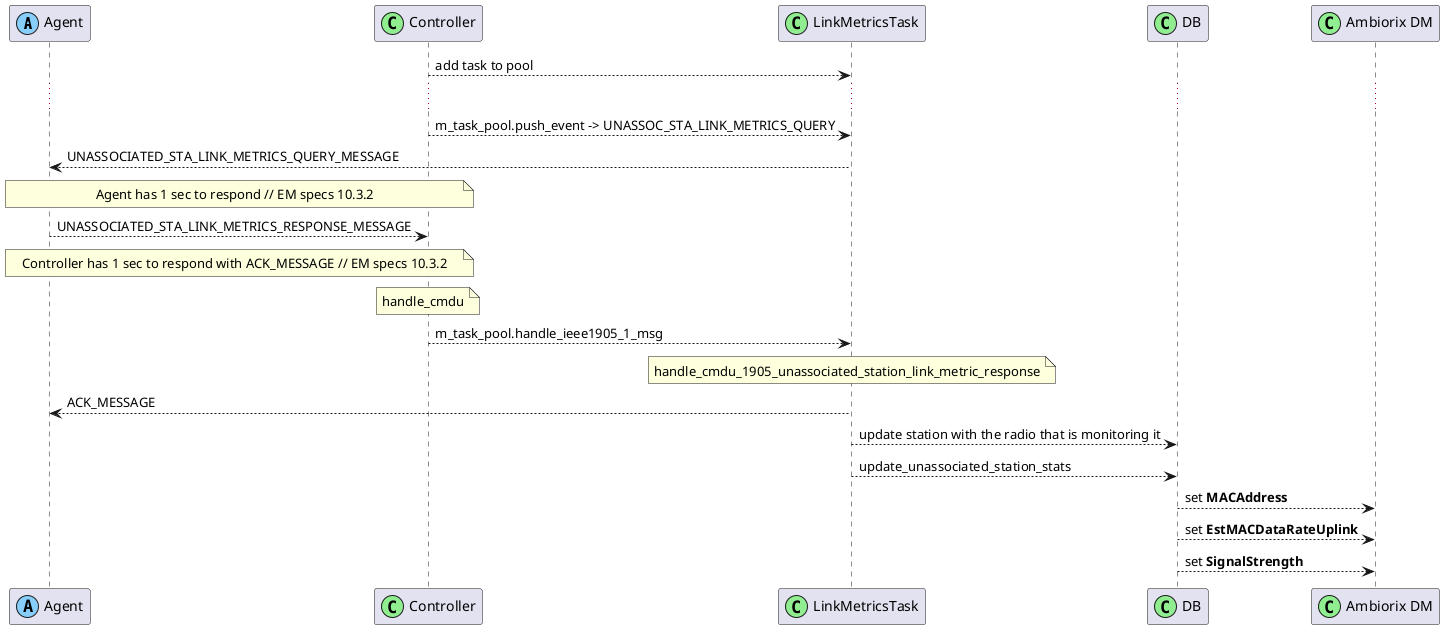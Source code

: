 ' Sequence define how Unassociated STA link metrics is processed from Controller+LinkMetricsTask viewpoint
' Controller+LinkMetricsTask

' Data Model path: Device.WiFi.DataElements.Network.Device.{i}.Radio.{i}.BSS.{i}.UnassociatedSTA.{i}.

@startuml

!define AGENT_COLOR LightSkyBlue
!define CONTROLLER_COLOR LightGreen

participant Agent as Agent << (A, AGENT_COLOR) >>
participant Controller as Controller << (C, CONTROLLER_COLOR) >>
participant LinkMetricsTask as LMT << (C, CONTROLLER_COLOR) >>
participant DB as DB << (C, CONTROLLER_COLOR) >>
participant Ambiorix as "Ambiorix DM" << (C, CONTROLLER_COLOR) >>

Controller --> LMT : add task to pool
...
Controller --> LMT : m_task_pool.push_event -> UNASSOC_STA_LINK_METRICS_QUERY
LMT --> Agent : UNASSOCIATED_STA_LINK_METRICS_QUERY_MESSAGE
note over Controller, Agent : Agent has 1 sec to respond // EM specs 10.3.2

Agent --> Controller : UNASSOCIATED_STA_LINK_METRICS_RESPONSE_MESSAGE
note over Controller, Agent : Controller has 1 sec to respond with ACK_MESSAGE // EM specs 10.3.2

note over Controller : handle_cmdu
Controller --> LMT: m_task_pool.handle_ieee1905_1_msg
note over LMT : handle_cmdu_1905_unassociated_station_link_metric_response
LMT --> Agent : ACK_MESSAGE
LMT --> DB : update station with the radio that is monitoring it
LMT --> DB : update_unassociated_station_stats

DB --> Ambiorix : set **MACAddress**
DB --> Ambiorix : set **EstMACDataRateUplink**
DB --> Ambiorix : set **SignalStrength**

@enduml
